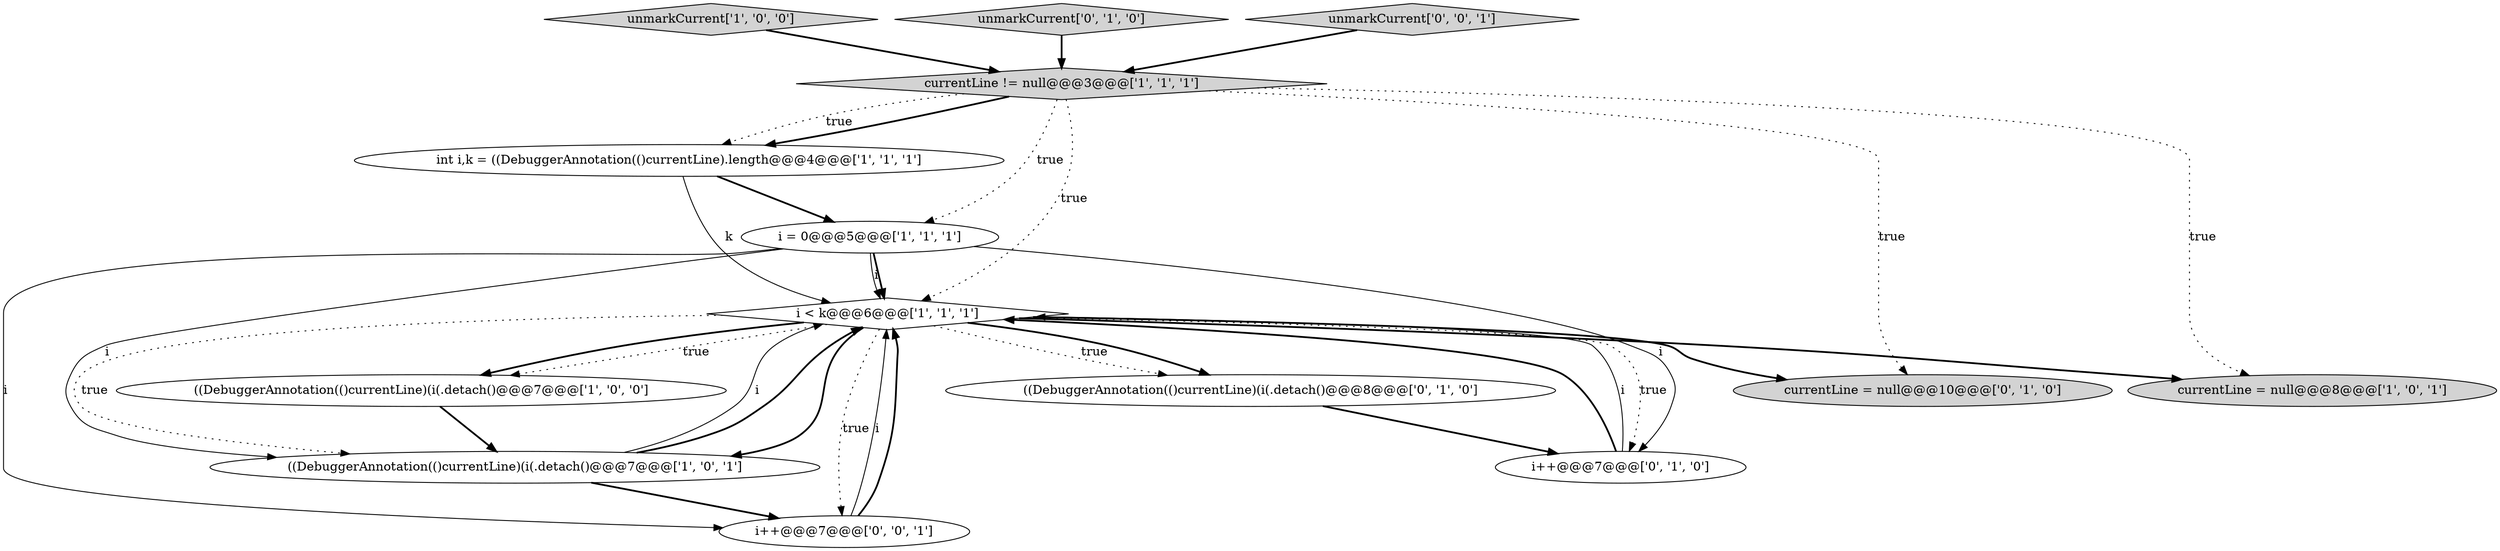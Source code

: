 digraph {
11 [style = filled, label = "currentLine = null@@@10@@@['0', '1', '0']", fillcolor = lightgray, shape = ellipse image = "AAA0AAABBB2BBB"];
3 [style = filled, label = "i < k@@@6@@@['1', '1', '1']", fillcolor = white, shape = diamond image = "AAA0AAABBB1BBB"];
8 [style = filled, label = "((DebuggerAnnotation(()currentLine)(i(.detach()@@@8@@@['0', '1', '0']", fillcolor = white, shape = ellipse image = "AAA1AAABBB2BBB"];
13 [style = filled, label = "i++@@@7@@@['0', '0', '1']", fillcolor = white, shape = ellipse image = "AAA0AAABBB3BBB"];
1 [style = filled, label = "((DebuggerAnnotation(()currentLine)(i(.detach()@@@7@@@['1', '0', '0']", fillcolor = white, shape = ellipse image = "AAA0AAABBB1BBB"];
6 [style = filled, label = "currentLine != null@@@3@@@['1', '1', '1']", fillcolor = lightgray, shape = diamond image = "AAA0AAABBB1BBB"];
4 [style = filled, label = "unmarkCurrent['1', '0', '0']", fillcolor = lightgray, shape = diamond image = "AAA0AAABBB1BBB"];
0 [style = filled, label = "int i,k = ((DebuggerAnnotation(()currentLine).length@@@4@@@['1', '1', '1']", fillcolor = white, shape = ellipse image = "AAA0AAABBB1BBB"];
2 [style = filled, label = "i = 0@@@5@@@['1', '1', '1']", fillcolor = white, shape = ellipse image = "AAA0AAABBB1BBB"];
9 [style = filled, label = "unmarkCurrent['0', '1', '0']", fillcolor = lightgray, shape = diamond image = "AAA0AAABBB2BBB"];
5 [style = filled, label = "((DebuggerAnnotation(()currentLine)(i(.detach()@@@7@@@['1', '0', '1']", fillcolor = white, shape = ellipse image = "AAA0AAABBB1BBB"];
12 [style = filled, label = "unmarkCurrent['0', '0', '1']", fillcolor = lightgray, shape = diamond image = "AAA0AAABBB3BBB"];
10 [style = filled, label = "i++@@@7@@@['0', '1', '0']", fillcolor = white, shape = ellipse image = "AAA0AAABBB2BBB"];
7 [style = filled, label = "currentLine = null@@@8@@@['1', '0', '1']", fillcolor = lightgray, shape = ellipse image = "AAA0AAABBB1BBB"];
4->6 [style = bold, label=""];
3->11 [style = bold, label=""];
3->1 [style = dotted, label="true"];
6->7 [style = dotted, label="true"];
13->3 [style = solid, label="i"];
10->3 [style = solid, label="i"];
6->0 [style = bold, label=""];
3->8 [style = dotted, label="true"];
2->5 [style = solid, label="i"];
2->10 [style = solid, label="i"];
3->7 [style = bold, label=""];
3->5 [style = bold, label=""];
10->3 [style = bold, label=""];
3->1 [style = bold, label=""];
5->13 [style = bold, label=""];
2->3 [style = bold, label=""];
6->0 [style = dotted, label="true"];
9->6 [style = bold, label=""];
2->13 [style = solid, label="i"];
3->10 [style = dotted, label="true"];
3->8 [style = bold, label=""];
2->3 [style = solid, label="i"];
6->3 [style = dotted, label="true"];
13->3 [style = bold, label=""];
5->3 [style = solid, label="i"];
5->3 [style = bold, label=""];
0->3 [style = solid, label="k"];
6->2 [style = dotted, label="true"];
0->2 [style = bold, label=""];
3->5 [style = dotted, label="true"];
3->13 [style = dotted, label="true"];
8->10 [style = bold, label=""];
12->6 [style = bold, label=""];
6->11 [style = dotted, label="true"];
1->5 [style = bold, label=""];
}
